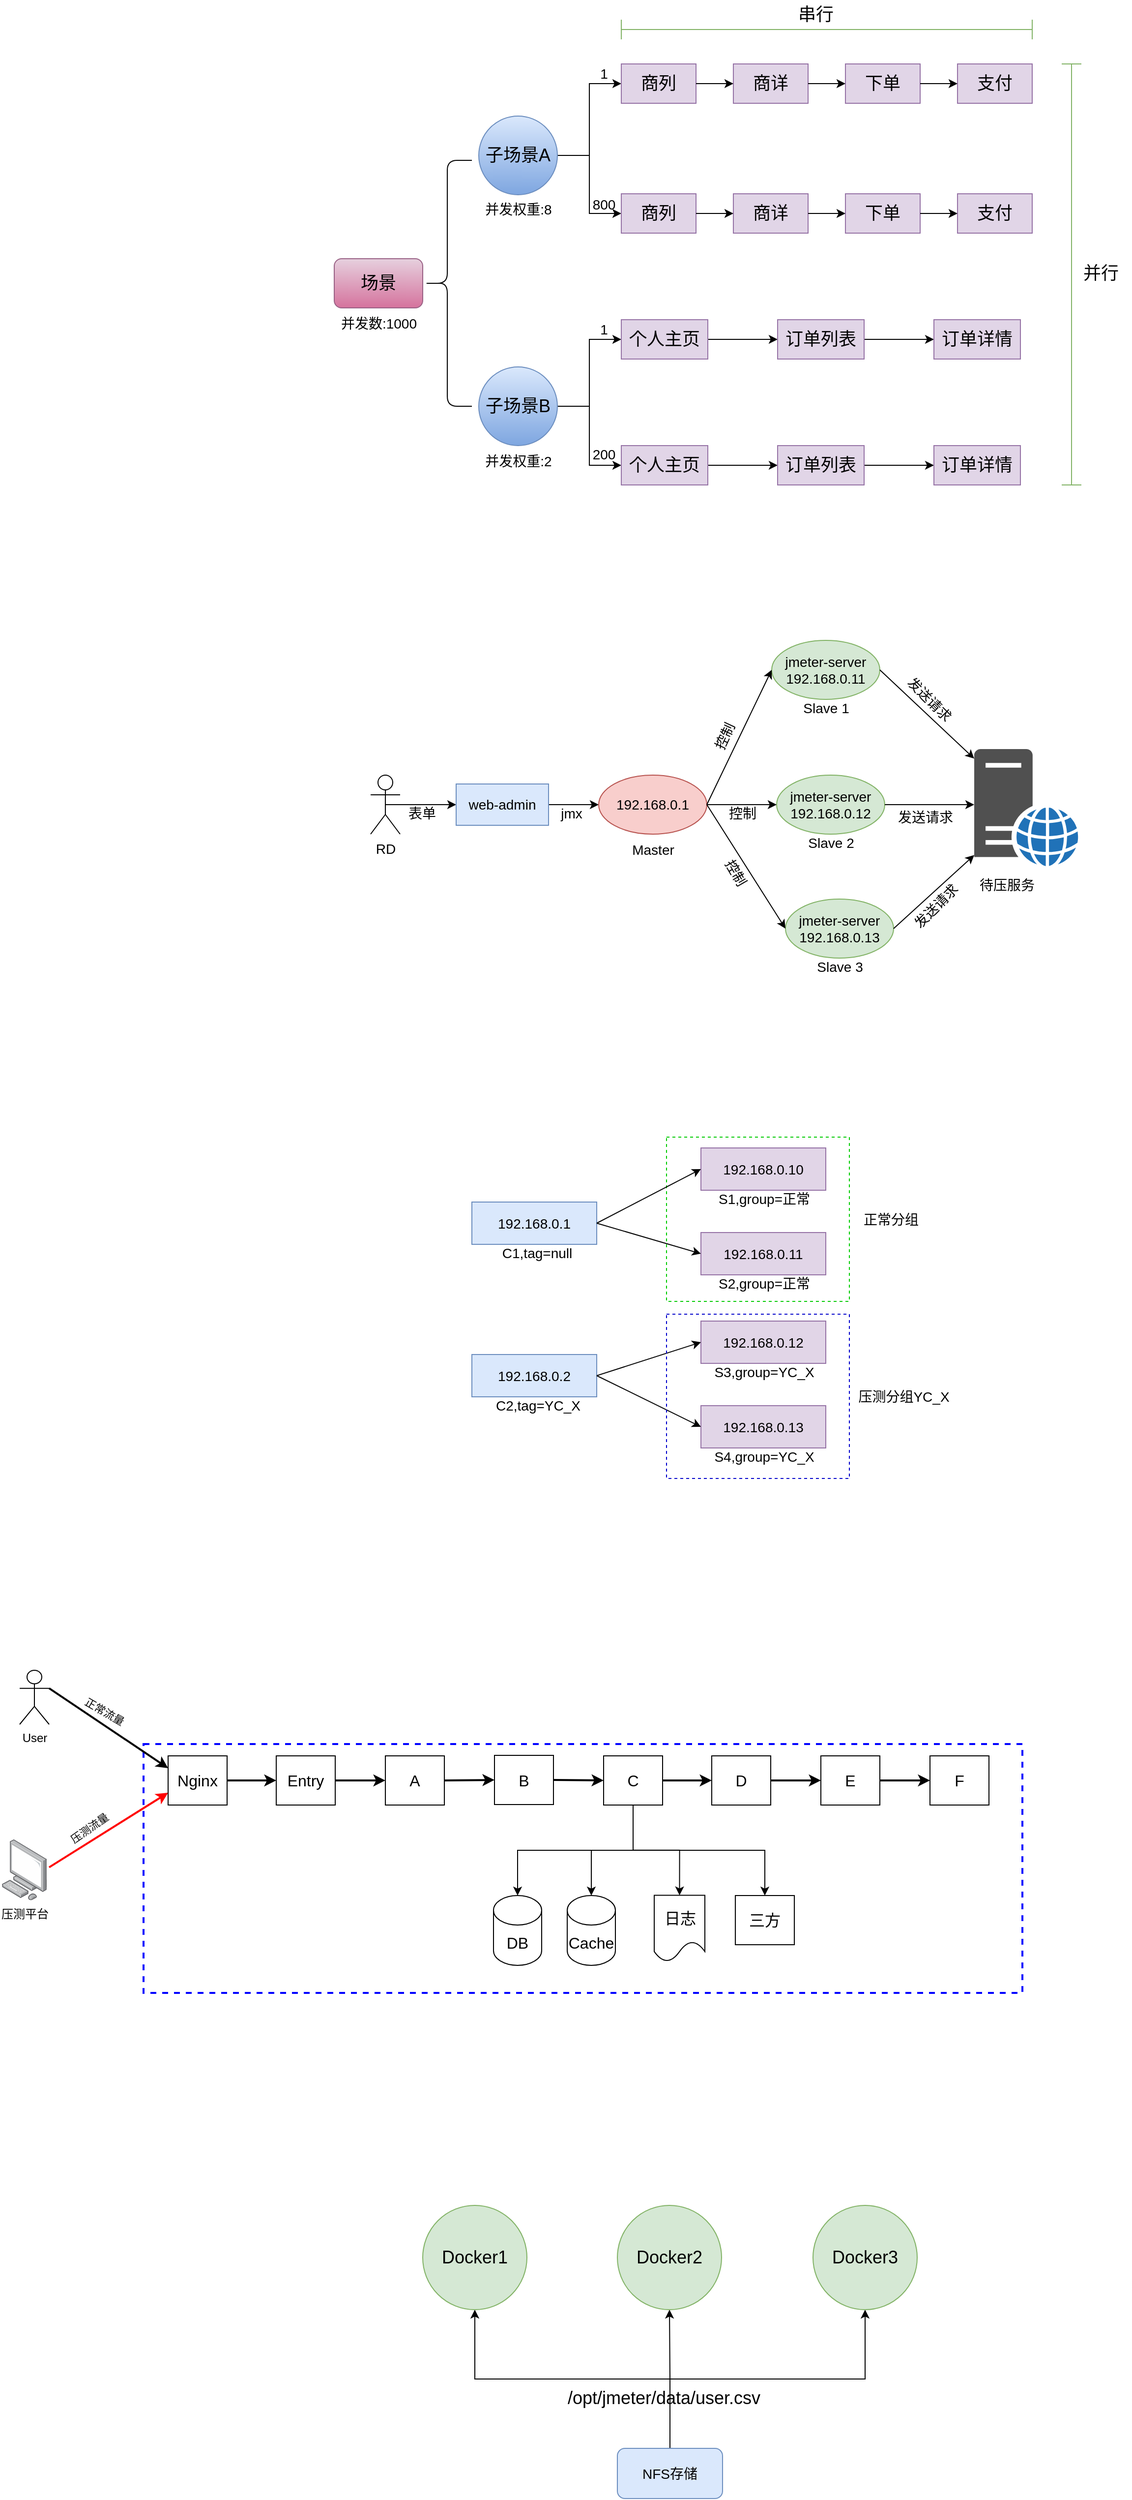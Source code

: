 <mxfile version="15.6.3" type="github">
  <diagram id="C7lXx-BFOw7J9pkB3zOm" name="Page-1">
    <mxGraphModel dx="1604" dy="812" grid="0" gridSize="10" guides="1" tooltips="1" connect="1" arrows="1" fold="1" page="0" pageScale="1" pageWidth="827" pageHeight="1169" math="0" shadow="0">
      <root>
        <mxCell id="0" />
        <mxCell id="1" parent="0" />
        <mxCell id="Lv3QSDaotAsP-GaVLnUd-182" value="" style="rounded=0;whiteSpace=wrap;html=1;fontSize=14;fillColor=none;dashed=1;strokeColor=#00CC00;" vertex="1" parent="1">
          <mxGeometry x="368" y="1263" width="186" height="167" as="geometry" />
        </mxCell>
        <mxCell id="Lv3QSDaotAsP-GaVLnUd-2" value="场景" style="rounded=1;whiteSpace=wrap;html=1;fontSize=18;fillColor=#e6d0de;gradientColor=#d5739d;strokeColor=#996185;" vertex="1" parent="1">
          <mxGeometry x="30" y="370" width="90" height="50" as="geometry" />
        </mxCell>
        <mxCell id="Lv3QSDaotAsP-GaVLnUd-58" style="edgeStyle=orthogonalEdgeStyle;rounded=0;orthogonalLoop=1;jettySize=auto;html=1;exitX=1;exitY=0.5;exitDx=0;exitDy=0;entryX=0;entryY=0.5;entryDx=0;entryDy=0;fontSize=18;" edge="1" parent="1" source="Lv3QSDaotAsP-GaVLnUd-3" target="Lv3QSDaotAsP-GaVLnUd-30">
          <mxGeometry relative="1" as="geometry" />
        </mxCell>
        <mxCell id="Lv3QSDaotAsP-GaVLnUd-59" style="edgeStyle=orthogonalEdgeStyle;rounded=0;orthogonalLoop=1;jettySize=auto;html=1;exitX=1;exitY=0.5;exitDx=0;exitDy=0;entryX=0;entryY=0.5;entryDx=0;entryDy=0;fontSize=18;" edge="1" parent="1" source="Lv3QSDaotAsP-GaVLnUd-3" target="Lv3QSDaotAsP-GaVLnUd-7">
          <mxGeometry relative="1" as="geometry" />
        </mxCell>
        <mxCell id="Lv3QSDaotAsP-GaVLnUd-3" value="子场景A" style="ellipse;whiteSpace=wrap;html=1;aspect=fixed;fontSize=18;fillColor=#dae8fc;gradientColor=#7ea6e0;strokeColor=#6c8ebf;" vertex="1" parent="1">
          <mxGeometry x="177" y="225" width="80" height="80" as="geometry" />
        </mxCell>
        <mxCell id="Lv3QSDaotAsP-GaVLnUd-76" style="edgeStyle=orthogonalEdgeStyle;rounded=0;orthogonalLoop=1;jettySize=auto;html=1;exitX=1;exitY=0.5;exitDx=0;exitDy=0;entryX=0;entryY=0.5;entryDx=0;entryDy=0;fontSize=18;" edge="1" parent="1" source="Lv3QSDaotAsP-GaVLnUd-5" target="Lv3QSDaotAsP-GaVLnUd-69">
          <mxGeometry relative="1" as="geometry" />
        </mxCell>
        <mxCell id="Lv3QSDaotAsP-GaVLnUd-92" style="edgeStyle=orthogonalEdgeStyle;rounded=0;orthogonalLoop=1;jettySize=auto;html=1;exitX=1;exitY=0.5;exitDx=0;exitDy=0;entryX=0;entryY=0.5;entryDx=0;entryDy=0;fontSize=18;" edge="1" parent="1" source="Lv3QSDaotAsP-GaVLnUd-5" target="Lv3QSDaotAsP-GaVLnUd-88">
          <mxGeometry relative="1" as="geometry" />
        </mxCell>
        <mxCell id="Lv3QSDaotAsP-GaVLnUd-5" value="子场景B" style="ellipse;whiteSpace=wrap;html=1;aspect=fixed;fontSize=18;fillColor=#dae8fc;gradientColor=#7ea6e0;strokeColor=#6c8ebf;" vertex="1" parent="1">
          <mxGeometry x="177" y="480" width="80" height="80" as="geometry" />
        </mxCell>
        <mxCell id="Lv3QSDaotAsP-GaVLnUd-28" value="" style="group" vertex="1" connectable="0" parent="1">
          <mxGeometry x="322" y="304" width="418" height="40" as="geometry" />
        </mxCell>
        <mxCell id="Lv3QSDaotAsP-GaVLnUd-7" value="商列" style="rounded=0;whiteSpace=wrap;html=1;fontSize=18;fillColor=#e1d5e7;strokeColor=#9673a6;" vertex="1" parent="Lv3QSDaotAsP-GaVLnUd-28">
          <mxGeometry width="76" height="40" as="geometry" />
        </mxCell>
        <mxCell id="Lv3QSDaotAsP-GaVLnUd-8" value="商详" style="rounded=0;whiteSpace=wrap;html=1;fontSize=18;fillColor=#e1d5e7;strokeColor=#9673a6;" vertex="1" parent="Lv3QSDaotAsP-GaVLnUd-28">
          <mxGeometry x="114" width="76" height="40" as="geometry" />
        </mxCell>
        <mxCell id="Lv3QSDaotAsP-GaVLnUd-25" style="edgeStyle=orthogonalEdgeStyle;rounded=0;orthogonalLoop=1;jettySize=auto;html=1;exitX=1;exitY=0.5;exitDx=0;exitDy=0;entryX=0;entryY=0.5;entryDx=0;entryDy=0;fontSize=18;" edge="1" parent="Lv3QSDaotAsP-GaVLnUd-28" source="Lv3QSDaotAsP-GaVLnUd-7" target="Lv3QSDaotAsP-GaVLnUd-8">
          <mxGeometry relative="1" as="geometry" />
        </mxCell>
        <mxCell id="Lv3QSDaotAsP-GaVLnUd-9" value="下单" style="rounded=0;whiteSpace=wrap;html=1;fontSize=18;fillColor=#e1d5e7;strokeColor=#9673a6;" vertex="1" parent="Lv3QSDaotAsP-GaVLnUd-28">
          <mxGeometry x="228" width="76" height="40" as="geometry" />
        </mxCell>
        <mxCell id="Lv3QSDaotAsP-GaVLnUd-26" style="edgeStyle=orthogonalEdgeStyle;rounded=0;orthogonalLoop=1;jettySize=auto;html=1;exitX=1;exitY=0.5;exitDx=0;exitDy=0;entryX=0;entryY=0.5;entryDx=0;entryDy=0;fontSize=18;" edge="1" parent="Lv3QSDaotAsP-GaVLnUd-28" source="Lv3QSDaotAsP-GaVLnUd-8" target="Lv3QSDaotAsP-GaVLnUd-9">
          <mxGeometry relative="1" as="geometry" />
        </mxCell>
        <mxCell id="Lv3QSDaotAsP-GaVLnUd-10" value="支付" style="rounded=0;whiteSpace=wrap;html=1;fontSize=18;fillColor=#e1d5e7;strokeColor=#9673a6;" vertex="1" parent="Lv3QSDaotAsP-GaVLnUd-28">
          <mxGeometry x="342" width="76" height="40" as="geometry" />
        </mxCell>
        <mxCell id="Lv3QSDaotAsP-GaVLnUd-27" style="edgeStyle=orthogonalEdgeStyle;rounded=0;orthogonalLoop=1;jettySize=auto;html=1;exitX=1;exitY=0.5;exitDx=0;exitDy=0;entryX=0;entryY=0.5;entryDx=0;entryDy=0;fontSize=18;" edge="1" parent="Lv3QSDaotAsP-GaVLnUd-28" source="Lv3QSDaotAsP-GaVLnUd-9" target="Lv3QSDaotAsP-GaVLnUd-10">
          <mxGeometry relative="1" as="geometry" />
        </mxCell>
        <mxCell id="Lv3QSDaotAsP-GaVLnUd-29" value="" style="group" vertex="1" connectable="0" parent="1">
          <mxGeometry x="322" y="172" width="418" height="40" as="geometry" />
        </mxCell>
        <mxCell id="Lv3QSDaotAsP-GaVLnUd-30" value="商列" style="rounded=0;whiteSpace=wrap;html=1;fontSize=18;fillColor=#e1d5e7;strokeColor=#9673a6;" vertex="1" parent="Lv3QSDaotAsP-GaVLnUd-29">
          <mxGeometry width="76" height="40" as="geometry" />
        </mxCell>
        <mxCell id="Lv3QSDaotAsP-GaVLnUd-31" value="商详" style="rounded=0;whiteSpace=wrap;html=1;fontSize=18;fillColor=#e1d5e7;strokeColor=#9673a6;" vertex="1" parent="Lv3QSDaotAsP-GaVLnUd-29">
          <mxGeometry x="114" width="76" height="40" as="geometry" />
        </mxCell>
        <mxCell id="Lv3QSDaotAsP-GaVLnUd-32" style="edgeStyle=orthogonalEdgeStyle;rounded=0;orthogonalLoop=1;jettySize=auto;html=1;exitX=1;exitY=0.5;exitDx=0;exitDy=0;entryX=0;entryY=0.5;entryDx=0;entryDy=0;fontSize=18;" edge="1" parent="Lv3QSDaotAsP-GaVLnUd-29" source="Lv3QSDaotAsP-GaVLnUd-30" target="Lv3QSDaotAsP-GaVLnUd-31">
          <mxGeometry relative="1" as="geometry" />
        </mxCell>
        <mxCell id="Lv3QSDaotAsP-GaVLnUd-33" value="下单" style="rounded=0;whiteSpace=wrap;html=1;fontSize=18;fillColor=#e1d5e7;strokeColor=#9673a6;" vertex="1" parent="Lv3QSDaotAsP-GaVLnUd-29">
          <mxGeometry x="228" width="76" height="40" as="geometry" />
        </mxCell>
        <mxCell id="Lv3QSDaotAsP-GaVLnUd-34" style="edgeStyle=orthogonalEdgeStyle;rounded=0;orthogonalLoop=1;jettySize=auto;html=1;exitX=1;exitY=0.5;exitDx=0;exitDy=0;entryX=0;entryY=0.5;entryDx=0;entryDy=0;fontSize=18;" edge="1" parent="Lv3QSDaotAsP-GaVLnUd-29" source="Lv3QSDaotAsP-GaVLnUd-31" target="Lv3QSDaotAsP-GaVLnUd-33">
          <mxGeometry relative="1" as="geometry" />
        </mxCell>
        <mxCell id="Lv3QSDaotAsP-GaVLnUd-35" value="支付" style="rounded=0;whiteSpace=wrap;html=1;fontSize=18;fillColor=#e1d5e7;strokeColor=#9673a6;" vertex="1" parent="Lv3QSDaotAsP-GaVLnUd-29">
          <mxGeometry x="342" width="76" height="40" as="geometry" />
        </mxCell>
        <mxCell id="Lv3QSDaotAsP-GaVLnUd-36" style="edgeStyle=orthogonalEdgeStyle;rounded=0;orthogonalLoop=1;jettySize=auto;html=1;exitX=1;exitY=0.5;exitDx=0;exitDy=0;entryX=0;entryY=0.5;entryDx=0;entryDy=0;fontSize=18;" edge="1" parent="Lv3QSDaotAsP-GaVLnUd-29" source="Lv3QSDaotAsP-GaVLnUd-33" target="Lv3QSDaotAsP-GaVLnUd-35">
          <mxGeometry relative="1" as="geometry" />
        </mxCell>
        <mxCell id="Lv3QSDaotAsP-GaVLnUd-39" value="" style="shape=curlyBracket;whiteSpace=wrap;html=1;rounded=1;fontSize=18;fillColor=none;" vertex="1" parent="1">
          <mxGeometry x="120" y="270" width="50" height="250" as="geometry" />
        </mxCell>
        <mxCell id="Lv3QSDaotAsP-GaVLnUd-78" value="" style="shape=crossbar;whiteSpace=wrap;html=1;rounded=1;fontSize=18;fillColor=#d5e8d4;strokeColor=#82b366;" vertex="1" parent="1">
          <mxGeometry x="322" y="127" width="418" height="20" as="geometry" />
        </mxCell>
        <mxCell id="Lv3QSDaotAsP-GaVLnUd-80" value="串行" style="text;html=1;strokeColor=none;fillColor=none;align=center;verticalAlign=middle;whiteSpace=wrap;rounded=0;fontSize=18;" vertex="1" parent="1">
          <mxGeometry x="490" y="107" width="60" height="30" as="geometry" />
        </mxCell>
        <mxCell id="Lv3QSDaotAsP-GaVLnUd-81" value="" style="shape=crossbar;whiteSpace=wrap;html=1;rounded=1;direction=south;fontSize=18;fillColor=#d5e8d4;strokeColor=#82b366;" vertex="1" parent="1">
          <mxGeometry x="770" y="172" width="20" height="428" as="geometry" />
        </mxCell>
        <mxCell id="Lv3QSDaotAsP-GaVLnUd-82" value="并行" style="text;html=1;strokeColor=none;fillColor=none;align=center;verticalAlign=middle;whiteSpace=wrap;rounded=0;fontSize=18;" vertex="1" parent="1">
          <mxGeometry x="780" y="370" width="60" height="30" as="geometry" />
        </mxCell>
        <mxCell id="Lv3QSDaotAsP-GaVLnUd-85" style="edgeStyle=orthogonalEdgeStyle;rounded=0;orthogonalLoop=1;jettySize=auto;html=1;exitX=1;exitY=0.5;exitDx=0;exitDy=0;entryX=0;entryY=0.5;entryDx=0;entryDy=0;fontSize=18;" edge="1" parent="1" source="Lv3QSDaotAsP-GaVLnUd-69" target="Lv3QSDaotAsP-GaVLnUd-83">
          <mxGeometry relative="1" as="geometry" />
        </mxCell>
        <mxCell id="Lv3QSDaotAsP-GaVLnUd-69" value="个人主页" style="rounded=0;whiteSpace=wrap;html=1;fontSize=18;fillColor=#e1d5e7;strokeColor=#9673a6;" vertex="1" parent="1">
          <mxGeometry x="322" y="432" width="88" height="40" as="geometry" />
        </mxCell>
        <mxCell id="Lv3QSDaotAsP-GaVLnUd-86" style="edgeStyle=orthogonalEdgeStyle;rounded=0;orthogonalLoop=1;jettySize=auto;html=1;exitX=1;exitY=0.5;exitDx=0;exitDy=0;entryX=0;entryY=0.5;entryDx=0;entryDy=0;fontSize=18;" edge="1" parent="1" source="Lv3QSDaotAsP-GaVLnUd-83" target="Lv3QSDaotAsP-GaVLnUd-84">
          <mxGeometry relative="1" as="geometry" />
        </mxCell>
        <mxCell id="Lv3QSDaotAsP-GaVLnUd-83" value="订单列表" style="rounded=0;whiteSpace=wrap;html=1;fontSize=18;fillColor=#e1d5e7;strokeColor=#9673a6;" vertex="1" parent="1">
          <mxGeometry x="481" y="432" width="88" height="40" as="geometry" />
        </mxCell>
        <mxCell id="Lv3QSDaotAsP-GaVLnUd-84" value="订单详情" style="rounded=0;whiteSpace=wrap;html=1;fontSize=18;fillColor=#e1d5e7;strokeColor=#9673a6;" vertex="1" parent="1">
          <mxGeometry x="640" y="432" width="88" height="40" as="geometry" />
        </mxCell>
        <mxCell id="Lv3QSDaotAsP-GaVLnUd-87" style="edgeStyle=orthogonalEdgeStyle;rounded=0;orthogonalLoop=1;jettySize=auto;html=1;exitX=1;exitY=0.5;exitDx=0;exitDy=0;entryX=0;entryY=0.5;entryDx=0;entryDy=0;fontSize=18;" edge="1" parent="1" source="Lv3QSDaotAsP-GaVLnUd-88" target="Lv3QSDaotAsP-GaVLnUd-90">
          <mxGeometry relative="1" as="geometry" />
        </mxCell>
        <mxCell id="Lv3QSDaotAsP-GaVLnUd-88" value="个人主页" style="rounded=0;whiteSpace=wrap;html=1;fontSize=18;fillColor=#e1d5e7;strokeColor=#9673a6;" vertex="1" parent="1">
          <mxGeometry x="322" y="560" width="88" height="40" as="geometry" />
        </mxCell>
        <mxCell id="Lv3QSDaotAsP-GaVLnUd-89" style="edgeStyle=orthogonalEdgeStyle;rounded=0;orthogonalLoop=1;jettySize=auto;html=1;exitX=1;exitY=0.5;exitDx=0;exitDy=0;entryX=0;entryY=0.5;entryDx=0;entryDy=0;fontSize=18;" edge="1" parent="1" source="Lv3QSDaotAsP-GaVLnUd-90" target="Lv3QSDaotAsP-GaVLnUd-91">
          <mxGeometry relative="1" as="geometry" />
        </mxCell>
        <mxCell id="Lv3QSDaotAsP-GaVLnUd-90" value="订单列表" style="rounded=0;whiteSpace=wrap;html=1;fontSize=18;fillColor=#e1d5e7;strokeColor=#9673a6;" vertex="1" parent="1">
          <mxGeometry x="481" y="560" width="88" height="40" as="geometry" />
        </mxCell>
        <mxCell id="Lv3QSDaotAsP-GaVLnUd-91" value="订单详情" style="rounded=0;whiteSpace=wrap;html=1;fontSize=18;fillColor=#e1d5e7;strokeColor=#9673a6;" vertex="1" parent="1">
          <mxGeometry x="640" y="560" width="88" height="40" as="geometry" />
        </mxCell>
        <mxCell id="Lv3QSDaotAsP-GaVLnUd-93" value="&lt;font style=&quot;font-size: 14px&quot;&gt;并发数:1000&lt;/font&gt;" style="text;html=1;strokeColor=none;fillColor=none;align=center;verticalAlign=middle;whiteSpace=wrap;rounded=0;fontSize=18;" vertex="1" parent="1">
          <mxGeometry x="32.5" y="420" width="85" height="30" as="geometry" />
        </mxCell>
        <mxCell id="Lv3QSDaotAsP-GaVLnUd-94" value="&lt;font style=&quot;font-size: 14px&quot;&gt;并发权重:8&lt;/font&gt;" style="text;html=1;strokeColor=none;fillColor=none;align=center;verticalAlign=middle;whiteSpace=wrap;rounded=0;fontSize=18;" vertex="1" parent="1">
          <mxGeometry x="174.5" y="304" width="85" height="30" as="geometry" />
        </mxCell>
        <mxCell id="Lv3QSDaotAsP-GaVLnUd-95" value="&lt;font style=&quot;font-size: 14px&quot;&gt;并发权重:2&lt;/font&gt;" style="text;html=1;strokeColor=none;fillColor=none;align=center;verticalAlign=middle;whiteSpace=wrap;rounded=0;fontSize=18;" vertex="1" parent="1">
          <mxGeometry x="174.5" y="560" width="85" height="30" as="geometry" />
        </mxCell>
        <mxCell id="Lv3QSDaotAsP-GaVLnUd-96" value="&lt;font style=&quot;font-size: 14px&quot;&gt;1&lt;/font&gt;" style="text;html=1;strokeColor=none;fillColor=none;align=center;verticalAlign=middle;whiteSpace=wrap;rounded=0;fontSize=18;" vertex="1" parent="1">
          <mxGeometry x="261.5" y="166" width="85" height="30" as="geometry" />
        </mxCell>
        <mxCell id="Lv3QSDaotAsP-GaVLnUd-97" value="&lt;font style=&quot;font-size: 14px&quot;&gt;800&lt;/font&gt;" style="text;html=1;strokeColor=none;fillColor=none;align=center;verticalAlign=middle;whiteSpace=wrap;rounded=0;fontSize=18;" vertex="1" parent="1">
          <mxGeometry x="261.5" y="299" width="85" height="30" as="geometry" />
        </mxCell>
        <mxCell id="Lv3QSDaotAsP-GaVLnUd-98" value="&lt;font style=&quot;font-size: 14px&quot;&gt;1&lt;/font&gt;" style="text;html=1;strokeColor=none;fillColor=none;align=center;verticalAlign=middle;whiteSpace=wrap;rounded=0;fontSize=18;" vertex="1" parent="1">
          <mxGeometry x="261.5" y="426" width="85" height="30" as="geometry" />
        </mxCell>
        <mxCell id="Lv3QSDaotAsP-GaVLnUd-101" value="&lt;font style=&quot;font-size: 14px&quot;&gt;200&lt;/font&gt;" style="text;html=1;strokeColor=none;fillColor=none;align=center;verticalAlign=middle;whiteSpace=wrap;rounded=0;fontSize=18;" vertex="1" parent="1">
          <mxGeometry x="261.5" y="553" width="85" height="30" as="geometry" />
        </mxCell>
        <mxCell id="Lv3QSDaotAsP-GaVLnUd-131" style="edgeStyle=orthogonalEdgeStyle;rounded=0;orthogonalLoop=1;jettySize=auto;html=1;exitX=0.5;exitY=0.5;exitDx=0;exitDy=0;exitPerimeter=0;entryX=0;entryY=0.5;entryDx=0;entryDy=0;fontSize=14;" edge="1" parent="1" source="Lv3QSDaotAsP-GaVLnUd-104" target="Lv3QSDaotAsP-GaVLnUd-109">
          <mxGeometry relative="1" as="geometry" />
        </mxCell>
        <mxCell id="Lv3QSDaotAsP-GaVLnUd-104" value="RD" style="shape=umlActor;verticalLabelPosition=bottom;verticalAlign=top;html=1;outlineConnect=0;fontSize=14;fillColor=none;" vertex="1" parent="1">
          <mxGeometry x="67" y="895" width="30" height="60" as="geometry" />
        </mxCell>
        <mxCell id="Lv3QSDaotAsP-GaVLnUd-132" style="edgeStyle=orthogonalEdgeStyle;rounded=0;orthogonalLoop=1;jettySize=auto;html=1;exitX=1;exitY=0.5;exitDx=0;exitDy=0;entryX=0;entryY=0.5;entryDx=0;entryDy=0;fontSize=14;" edge="1" parent="1" source="Lv3QSDaotAsP-GaVLnUd-109" target="Lv3QSDaotAsP-GaVLnUd-112">
          <mxGeometry relative="1" as="geometry" />
        </mxCell>
        <mxCell id="Lv3QSDaotAsP-GaVLnUd-109" value="web-admin" style="rounded=0;whiteSpace=wrap;html=1;fontSize=14;fillColor=#dae8fc;strokeColor=#6c8ebf;" vertex="1" parent="1">
          <mxGeometry x="154" y="904" width="94" height="42" as="geometry" />
        </mxCell>
        <mxCell id="Lv3QSDaotAsP-GaVLnUd-114" value="" style="group" vertex="1" connectable="0" parent="1">
          <mxGeometry x="299" y="895" width="110" height="86" as="geometry" />
        </mxCell>
        <mxCell id="Lv3QSDaotAsP-GaVLnUd-112" value="192.168.0.1" style="ellipse;whiteSpace=wrap;html=1;fontSize=14;fillColor=#f8cecc;strokeColor=#b85450;" vertex="1" parent="Lv3QSDaotAsP-GaVLnUd-114">
          <mxGeometry width="110" height="60" as="geometry" />
        </mxCell>
        <mxCell id="Lv3QSDaotAsP-GaVLnUd-113" value="Master" style="text;html=1;align=center;verticalAlign=middle;resizable=0;points=[];autosize=1;strokeColor=none;fillColor=none;fontSize=14;" vertex="1" parent="Lv3QSDaotAsP-GaVLnUd-114">
          <mxGeometry x="28.5" y="65" width="53" height="21" as="geometry" />
        </mxCell>
        <mxCell id="Lv3QSDaotAsP-GaVLnUd-116" value="" style="group" vertex="1" connectable="0" parent="1">
          <mxGeometry x="475" y="720" width="110" height="86" as="geometry" />
        </mxCell>
        <mxCell id="Lv3QSDaotAsP-GaVLnUd-117" value="jmeter-server&lt;br&gt;192.168.0.11" style="ellipse;whiteSpace=wrap;html=1;fontSize=14;fillColor=#d5e8d4;strokeColor=#82b366;" vertex="1" parent="Lv3QSDaotAsP-GaVLnUd-116">
          <mxGeometry y="38" width="110" height="60" as="geometry" />
        </mxCell>
        <mxCell id="Lv3QSDaotAsP-GaVLnUd-118" value="Slave 1" style="text;html=1;align=center;verticalAlign=middle;resizable=0;points=[];autosize=1;strokeColor=none;fillColor=none;fontSize=14;" vertex="1" parent="Lv3QSDaotAsP-GaVLnUd-116">
          <mxGeometry x="26.5" y="96" width="57" height="21" as="geometry" />
        </mxCell>
        <mxCell id="Lv3QSDaotAsP-GaVLnUd-122" value="" style="group" vertex="1" connectable="0" parent="1">
          <mxGeometry x="480" y="867" width="110" height="86" as="geometry" />
        </mxCell>
        <mxCell id="Lv3QSDaotAsP-GaVLnUd-123" value="jmeter-server&lt;br&gt;192.168.0.12" style="ellipse;whiteSpace=wrap;html=1;fontSize=14;fillColor=#d5e8d4;strokeColor=#82b366;" vertex="1" parent="Lv3QSDaotAsP-GaVLnUd-122">
          <mxGeometry y="28" width="110" height="60" as="geometry" />
        </mxCell>
        <mxCell id="Lv3QSDaotAsP-GaVLnUd-124" value="Slave 2" style="text;html=1;align=center;verticalAlign=middle;resizable=0;points=[];autosize=1;strokeColor=none;fillColor=none;fontSize=14;" vertex="1" parent="Lv3QSDaotAsP-GaVLnUd-122">
          <mxGeometry x="26.5" y="86" width="57" height="21" as="geometry" />
        </mxCell>
        <mxCell id="Lv3QSDaotAsP-GaVLnUd-125" value="" style="group" vertex="1" connectable="0" parent="1">
          <mxGeometry x="489" y="1014" width="110" height="86" as="geometry" />
        </mxCell>
        <mxCell id="Lv3QSDaotAsP-GaVLnUd-126" value="jmeter-server&lt;br&gt;192.168.0.13" style="ellipse;whiteSpace=wrap;html=1;fontSize=14;fillColor=#d5e8d4;strokeColor=#82b366;" vertex="1" parent="Lv3QSDaotAsP-GaVLnUd-125">
          <mxGeometry y="7" width="110" height="60" as="geometry" />
        </mxCell>
        <mxCell id="Lv3QSDaotAsP-GaVLnUd-127" value="Slave 3" style="text;html=1;align=center;verticalAlign=middle;resizable=0;points=[];autosize=1;strokeColor=none;fillColor=none;fontSize=14;" vertex="1" parent="Lv3QSDaotAsP-GaVLnUd-125">
          <mxGeometry x="26.5" y="65" width="57" height="21" as="geometry" />
        </mxCell>
        <mxCell id="Lv3QSDaotAsP-GaVLnUd-129" value="" style="sketch=0;pointerEvents=1;shadow=0;dashed=0;html=1;strokeColor=none;fillColor=#505050;labelPosition=center;verticalLabelPosition=bottom;verticalAlign=top;outlineConnect=0;align=center;shape=mxgraph.office.servers.web_server_blue;fontSize=14;" vertex="1" parent="1">
          <mxGeometry x="681" y="868.5" width="106" height="119" as="geometry" />
        </mxCell>
        <mxCell id="Lv3QSDaotAsP-GaVLnUd-133" style="edgeStyle=orthogonalEdgeStyle;rounded=0;orthogonalLoop=1;jettySize=auto;html=1;exitX=1;exitY=0.5;exitDx=0;exitDy=0;fontSize=14;" edge="1" parent="1" source="Lv3QSDaotAsP-GaVLnUd-112" target="Lv3QSDaotAsP-GaVLnUd-123">
          <mxGeometry relative="1" as="geometry" />
        </mxCell>
        <mxCell id="Lv3QSDaotAsP-GaVLnUd-146" value="控制" style="edgeLabel;html=1;align=center;verticalAlign=middle;resizable=0;points=[];fontSize=14;" vertex="1" connectable="0" parent="Lv3QSDaotAsP-GaVLnUd-133">
          <mxGeometry x="-0.07" relative="1" as="geometry">
            <mxPoint x="3" y="9" as="offset" />
          </mxGeometry>
        </mxCell>
        <mxCell id="Lv3QSDaotAsP-GaVLnUd-136" value="" style="endArrow=classic;html=1;rounded=0;fontSize=14;exitX=1;exitY=0.5;exitDx=0;exitDy=0;entryX=0;entryY=0.5;entryDx=0;entryDy=0;" edge="1" parent="1" source="Lv3QSDaotAsP-GaVLnUd-112" target="Lv3QSDaotAsP-GaVLnUd-117">
          <mxGeometry width="50" height="50" relative="1" as="geometry">
            <mxPoint x="289" y="822" as="sourcePoint" />
            <mxPoint x="339" y="772" as="targetPoint" />
          </mxGeometry>
        </mxCell>
        <mxCell id="Lv3QSDaotAsP-GaVLnUd-145" value="控制" style="edgeLabel;html=1;align=center;verticalAlign=middle;resizable=0;points=[];fontSize=14;rotation=-65;" vertex="1" connectable="0" parent="Lv3QSDaotAsP-GaVLnUd-136">
          <mxGeometry x="-0.165" relative="1" as="geometry">
            <mxPoint x="-10" y="-12" as="offset" />
          </mxGeometry>
        </mxCell>
        <mxCell id="Lv3QSDaotAsP-GaVLnUd-137" value="" style="endArrow=classic;html=1;rounded=0;fontSize=14;exitX=1;exitY=0.5;exitDx=0;exitDy=0;entryX=0;entryY=0.5;entryDx=0;entryDy=0;" edge="1" parent="1" source="Lv3QSDaotAsP-GaVLnUd-112" target="Lv3QSDaotAsP-GaVLnUd-126">
          <mxGeometry width="50" height="50" relative="1" as="geometry">
            <mxPoint x="419" y="935" as="sourcePoint" />
            <mxPoint x="485" y="798" as="targetPoint" />
          </mxGeometry>
        </mxCell>
        <mxCell id="Lv3QSDaotAsP-GaVLnUd-147" value="控制" style="edgeLabel;html=1;align=center;verticalAlign=middle;resizable=0;points=[];fontSize=14;rotation=60;" vertex="1" connectable="0" parent="Lv3QSDaotAsP-GaVLnUd-137">
          <mxGeometry x="-0.097" relative="1" as="geometry">
            <mxPoint x="-7" y="12" as="offset" />
          </mxGeometry>
        </mxCell>
        <mxCell id="Lv3QSDaotAsP-GaVLnUd-138" value="" style="endArrow=classic;html=1;rounded=0;fontSize=14;exitX=1;exitY=0.5;exitDx=0;exitDy=0;" edge="1" parent="1" source="Lv3QSDaotAsP-GaVLnUd-117" target="Lv3QSDaotAsP-GaVLnUd-129">
          <mxGeometry width="50" height="50" relative="1" as="geometry">
            <mxPoint x="419" y="935" as="sourcePoint" />
            <mxPoint x="485" y="798" as="targetPoint" />
          </mxGeometry>
        </mxCell>
        <mxCell id="Lv3QSDaotAsP-GaVLnUd-148" value="发送请求" style="edgeLabel;html=1;align=center;verticalAlign=middle;resizable=0;points=[];fontSize=14;rotation=45;" vertex="1" connectable="0" parent="Lv3QSDaotAsP-GaVLnUd-138">
          <mxGeometry x="-0.108" y="2" relative="1" as="geometry">
            <mxPoint x="6" y="-9" as="offset" />
          </mxGeometry>
        </mxCell>
        <mxCell id="Lv3QSDaotAsP-GaVLnUd-139" style="edgeStyle=orthogonalEdgeStyle;rounded=0;orthogonalLoop=1;jettySize=auto;html=1;exitX=1;exitY=0.5;exitDx=0;exitDy=0;fontSize=14;" edge="1" parent="1" source="Lv3QSDaotAsP-GaVLnUd-123">
          <mxGeometry relative="1" as="geometry">
            <mxPoint x="681" y="925" as="targetPoint" />
          </mxGeometry>
        </mxCell>
        <mxCell id="Lv3QSDaotAsP-GaVLnUd-149" value="发送请求" style="edgeLabel;html=1;align=center;verticalAlign=middle;resizable=0;points=[];fontSize=14;" vertex="1" connectable="0" parent="Lv3QSDaotAsP-GaVLnUd-139">
          <mxGeometry x="-0.055" y="-2" relative="1" as="geometry">
            <mxPoint x="-2" y="11" as="offset" />
          </mxGeometry>
        </mxCell>
        <mxCell id="Lv3QSDaotAsP-GaVLnUd-141" value="" style="endArrow=classic;html=1;rounded=0;fontSize=14;exitX=1;exitY=0.5;exitDx=0;exitDy=0;" edge="1" parent="1" source="Lv3QSDaotAsP-GaVLnUd-126" target="Lv3QSDaotAsP-GaVLnUd-129">
          <mxGeometry width="50" height="50" relative="1" as="geometry">
            <mxPoint x="595" y="798" as="sourcePoint" />
            <mxPoint x="691" y="888.201" as="targetPoint" />
          </mxGeometry>
        </mxCell>
        <mxCell id="Lv3QSDaotAsP-GaVLnUd-150" value="发送请求" style="edgeLabel;html=1;align=center;verticalAlign=middle;resizable=0;points=[];fontSize=14;rotation=-45;" vertex="1" connectable="0" parent="Lv3QSDaotAsP-GaVLnUd-141">
          <mxGeometry x="-0.134" y="2" relative="1" as="geometry">
            <mxPoint x="9" y="11" as="offset" />
          </mxGeometry>
        </mxCell>
        <mxCell id="Lv3QSDaotAsP-GaVLnUd-142" value="表单" style="text;html=1;align=center;verticalAlign=middle;resizable=0;points=[];autosize=1;strokeColor=none;fillColor=none;fontSize=14;" vertex="1" parent="1">
          <mxGeometry x="100" y="923" width="38" height="21" as="geometry" />
        </mxCell>
        <mxCell id="Lv3QSDaotAsP-GaVLnUd-143" value="jmx" style="text;html=1;align=center;verticalAlign=middle;resizable=0;points=[];autosize=1;strokeColor=none;fillColor=none;fontSize=14;" vertex="1" parent="1">
          <mxGeometry x="255" y="923" width="32" height="21" as="geometry" />
        </mxCell>
        <mxCell id="Lv3QSDaotAsP-GaVLnUd-151" value="待压服务" style="text;html=1;align=center;verticalAlign=middle;resizable=0;points=[];autosize=1;strokeColor=none;fillColor=none;fontSize=14;" vertex="1" parent="1">
          <mxGeometry x="681" y="996" width="66" height="21" as="geometry" />
        </mxCell>
        <mxCell id="Lv3QSDaotAsP-GaVLnUd-158" value="" style="group" vertex="1" connectable="0" parent="1">
          <mxGeometry x="170" y="1329" width="127" height="62" as="geometry" />
        </mxCell>
        <mxCell id="Lv3QSDaotAsP-GaVLnUd-155" value="192.168.0.1" style="rounded=0;whiteSpace=wrap;html=1;fontSize=14;fillColor=#dae8fc;strokeColor=#6c8ebf;" vertex="1" parent="Lv3QSDaotAsP-GaVLnUd-158">
          <mxGeometry width="127" height="43" as="geometry" />
        </mxCell>
        <mxCell id="Lv3QSDaotAsP-GaVLnUd-156" value="C1,tag=null" style="text;html=1;align=center;verticalAlign=middle;resizable=0;points=[];autosize=1;strokeColor=none;fillColor=none;fontSize=14;" vertex="1" parent="Lv3QSDaotAsP-GaVLnUd-158">
          <mxGeometry x="25.5" y="41" width="81" height="21" as="geometry" />
        </mxCell>
        <mxCell id="Lv3QSDaotAsP-GaVLnUd-159" value="" style="group" vertex="1" connectable="0" parent="1">
          <mxGeometry x="170" y="1484" width="127" height="62" as="geometry" />
        </mxCell>
        <mxCell id="Lv3QSDaotAsP-GaVLnUd-160" value="192.168.0.2" style="rounded=0;whiteSpace=wrap;html=1;fontSize=14;fillColor=#dae8fc;strokeColor=#6c8ebf;" vertex="1" parent="Lv3QSDaotAsP-GaVLnUd-159">
          <mxGeometry width="127" height="43" as="geometry" />
        </mxCell>
        <mxCell id="Lv3QSDaotAsP-GaVLnUd-161" value="C2,tag=YC_X" style="text;html=1;align=center;verticalAlign=middle;resizable=0;points=[];autosize=1;strokeColor=none;fillColor=none;fontSize=14;" vertex="1" parent="Lv3QSDaotAsP-GaVLnUd-159">
          <mxGeometry x="18.5" y="41" width="96" height="21" as="geometry" />
        </mxCell>
        <mxCell id="Lv3QSDaotAsP-GaVLnUd-162" value="" style="group" vertex="1" connectable="0" parent="1">
          <mxGeometry x="403" y="1274" width="127" height="62" as="geometry" />
        </mxCell>
        <mxCell id="Lv3QSDaotAsP-GaVLnUd-163" value="192.168.0.10" style="rounded=0;whiteSpace=wrap;html=1;fontSize=14;fillColor=#e1d5e7;strokeColor=#9673a6;" vertex="1" parent="Lv3QSDaotAsP-GaVLnUd-162">
          <mxGeometry width="127" height="43" as="geometry" />
        </mxCell>
        <mxCell id="Lv3QSDaotAsP-GaVLnUd-164" value="S1,group=正常" style="text;html=1;align=center;verticalAlign=middle;resizable=0;points=[];autosize=1;strokeColor=none;fillColor=none;fontSize=14;" vertex="1" parent="Lv3QSDaotAsP-GaVLnUd-162">
          <mxGeometry x="12" y="41" width="103" height="21" as="geometry" />
        </mxCell>
        <mxCell id="Lv3QSDaotAsP-GaVLnUd-168" value="" style="group" vertex="1" connectable="0" parent="1">
          <mxGeometry x="403" y="1360" width="127" height="62" as="geometry" />
        </mxCell>
        <mxCell id="Lv3QSDaotAsP-GaVLnUd-169" value="192.168.0.11" style="rounded=0;whiteSpace=wrap;html=1;fontSize=14;fillColor=#e1d5e7;strokeColor=#9673a6;" vertex="1" parent="Lv3QSDaotAsP-GaVLnUd-168">
          <mxGeometry width="127" height="43" as="geometry" />
        </mxCell>
        <mxCell id="Lv3QSDaotAsP-GaVLnUd-170" value="S2,group=正常" style="text;html=1;align=center;verticalAlign=middle;resizable=0;points=[];autosize=1;strokeColor=none;fillColor=none;fontSize=14;" vertex="1" parent="Lv3QSDaotAsP-GaVLnUd-168">
          <mxGeometry x="12" y="41" width="103" height="21" as="geometry" />
        </mxCell>
        <mxCell id="Lv3QSDaotAsP-GaVLnUd-171" value="" style="group" vertex="1" connectable="0" parent="1">
          <mxGeometry x="403" y="1450" width="127" height="62" as="geometry" />
        </mxCell>
        <mxCell id="Lv3QSDaotAsP-GaVLnUd-172" value="192.168.0.12" style="rounded=0;whiteSpace=wrap;html=1;fontSize=14;fillColor=#e1d5e7;strokeColor=#9673a6;" vertex="1" parent="Lv3QSDaotAsP-GaVLnUd-171">
          <mxGeometry width="127" height="43" as="geometry" />
        </mxCell>
        <mxCell id="Lv3QSDaotAsP-GaVLnUd-173" value="S3,group=YC_X" style="text;html=1;align=center;verticalAlign=middle;resizable=0;points=[];autosize=1;strokeColor=none;fillColor=none;fontSize=14;" vertex="1" parent="Lv3QSDaotAsP-GaVLnUd-171">
          <mxGeometry x="7.5" y="41" width="112" height="21" as="geometry" />
        </mxCell>
        <mxCell id="Lv3QSDaotAsP-GaVLnUd-174" value="" style="group" vertex="1" connectable="0" parent="1">
          <mxGeometry x="403" y="1536" width="127" height="62" as="geometry" />
        </mxCell>
        <mxCell id="Lv3QSDaotAsP-GaVLnUd-175" value="192.168.0.13" style="rounded=0;whiteSpace=wrap;html=1;fontSize=14;fillColor=#e1d5e7;strokeColor=#9673a6;" vertex="1" parent="Lv3QSDaotAsP-GaVLnUd-174">
          <mxGeometry width="127" height="43" as="geometry" />
        </mxCell>
        <mxCell id="Lv3QSDaotAsP-GaVLnUd-176" value="S4,group=YC_X" style="text;html=1;align=center;verticalAlign=middle;resizable=0;points=[];autosize=1;strokeColor=none;fillColor=none;fontSize=14;" vertex="1" parent="Lv3QSDaotAsP-GaVLnUd-174">
          <mxGeometry x="7.5" y="41" width="112" height="21" as="geometry" />
        </mxCell>
        <mxCell id="Lv3QSDaotAsP-GaVLnUd-178" value="" style="endArrow=classic;html=1;rounded=0;fontSize=14;exitX=1;exitY=0.5;exitDx=0;exitDy=0;entryX=0;entryY=0.5;entryDx=0;entryDy=0;" edge="1" parent="1" source="Lv3QSDaotAsP-GaVLnUd-155" target="Lv3QSDaotAsP-GaVLnUd-163">
          <mxGeometry width="50" height="50" relative="1" as="geometry">
            <mxPoint x="348" y="1240" as="sourcePoint" />
            <mxPoint x="398" y="1190" as="targetPoint" />
          </mxGeometry>
        </mxCell>
        <mxCell id="Lv3QSDaotAsP-GaVLnUd-179" value="" style="endArrow=classic;html=1;rounded=0;fontSize=14;exitX=1;exitY=0.5;exitDx=0;exitDy=0;entryX=0;entryY=0.5;entryDx=0;entryDy=0;" edge="1" parent="1" source="Lv3QSDaotAsP-GaVLnUd-155" target="Lv3QSDaotAsP-GaVLnUd-169">
          <mxGeometry width="50" height="50" relative="1" as="geometry">
            <mxPoint x="307" y="1360.5" as="sourcePoint" />
            <mxPoint x="413" y="1305.5" as="targetPoint" />
          </mxGeometry>
        </mxCell>
        <mxCell id="Lv3QSDaotAsP-GaVLnUd-180" value="" style="endArrow=classic;html=1;rounded=0;fontSize=14;exitX=1;exitY=0.5;exitDx=0;exitDy=0;entryX=0;entryY=0.5;entryDx=0;entryDy=0;" edge="1" parent="1" source="Lv3QSDaotAsP-GaVLnUd-160" target="Lv3QSDaotAsP-GaVLnUd-172">
          <mxGeometry width="50" height="50" relative="1" as="geometry">
            <mxPoint x="307" y="1360.5" as="sourcePoint" />
            <mxPoint x="413" y="1391.5" as="targetPoint" />
          </mxGeometry>
        </mxCell>
        <mxCell id="Lv3QSDaotAsP-GaVLnUd-181" value="" style="endArrow=classic;html=1;rounded=0;fontSize=14;exitX=1;exitY=0.5;exitDx=0;exitDy=0;entryX=0;entryY=0.5;entryDx=0;entryDy=0;" edge="1" parent="1" source="Lv3QSDaotAsP-GaVLnUd-160" target="Lv3QSDaotAsP-GaVLnUd-175">
          <mxGeometry width="50" height="50" relative="1" as="geometry">
            <mxPoint x="307" y="1515.5" as="sourcePoint" />
            <mxPoint x="413" y="1481.5" as="targetPoint" />
          </mxGeometry>
        </mxCell>
        <mxCell id="Lv3QSDaotAsP-GaVLnUd-183" value="正常分组" style="text;html=1;align=center;verticalAlign=middle;resizable=0;points=[];autosize=1;strokeColor=none;fillColor=none;fontSize=14;" vertex="1" parent="1">
          <mxGeometry x="563" y="1336" width="66" height="21" as="geometry" />
        </mxCell>
        <mxCell id="Lv3QSDaotAsP-GaVLnUd-184" value="" style="rounded=0;whiteSpace=wrap;html=1;fontSize=14;fillColor=none;dashed=1;strokeColor=#0000CC;" vertex="1" parent="1">
          <mxGeometry x="368" y="1443" width="186" height="167" as="geometry" />
        </mxCell>
        <mxCell id="Lv3QSDaotAsP-GaVLnUd-185" value="压测分组YC_X" style="text;html=1;align=center;verticalAlign=middle;resizable=0;points=[];autosize=1;strokeColor=none;fillColor=none;fontSize=14;" vertex="1" parent="1">
          <mxGeometry x="557" y="1516" width="103" height="21" as="geometry" />
        </mxCell>
        <mxCell id="Lv3QSDaotAsP-GaVLnUd-216" value="" style="rounded=0;whiteSpace=wrap;html=1;dashed=1;fillColor=none;strokeColor=#0000FF;strokeWidth=2;" vertex="1" parent="1">
          <mxGeometry x="-164" y="1880" width="894" height="253" as="geometry" />
        </mxCell>
        <mxCell id="Lv3QSDaotAsP-GaVLnUd-217" value="" style="endArrow=classic;html=1;strokeColor=#FF0000;strokeWidth=2;exitX=1;exitY=0.333;exitDx=0;exitDy=0;exitPerimeter=0;entryX=0;entryY=0.75;entryDx=0;entryDy=0;" edge="1" parent="1" target="Lv3QSDaotAsP-GaVLnUd-227">
          <mxGeometry width="50" height="50" relative="1" as="geometry">
            <mxPoint x="-260" y="2005.333" as="sourcePoint" />
            <mxPoint x="-139" y="1913" as="targetPoint" />
          </mxGeometry>
        </mxCell>
        <mxCell id="Lv3QSDaotAsP-GaVLnUd-218" value="压测流量" style="edgeLabel;html=1;align=center;verticalAlign=middle;resizable=0;points=[];rotation=-35;" vertex="1" connectable="0" parent="Lv3QSDaotAsP-GaVLnUd-217">
          <mxGeometry x="-0.241" y="3" relative="1" as="geometry">
            <mxPoint x="-4" y="-8" as="offset" />
          </mxGeometry>
        </mxCell>
        <mxCell id="Lv3QSDaotAsP-GaVLnUd-219" style="edgeStyle=orthogonalEdgeStyle;rounded=0;orthogonalLoop=1;jettySize=auto;html=1;exitX=0.5;exitY=1;exitDx=0;exitDy=0;fontSize=16;" edge="1" parent="1" source="Lv3QSDaotAsP-GaVLnUd-223" target="Lv3QSDaotAsP-GaVLnUd-242">
          <mxGeometry relative="1" as="geometry" />
        </mxCell>
        <mxCell id="Lv3QSDaotAsP-GaVLnUd-220" style="edgeStyle=orthogonalEdgeStyle;rounded=0;orthogonalLoop=1;jettySize=auto;html=1;exitX=0.5;exitY=1;exitDx=0;exitDy=0;entryX=0.5;entryY=0;entryDx=0;entryDy=0;entryPerimeter=0;fontSize=16;" edge="1" parent="1" source="Lv3QSDaotAsP-GaVLnUd-223" target="Lv3QSDaotAsP-GaVLnUd-243">
          <mxGeometry relative="1" as="geometry" />
        </mxCell>
        <mxCell id="Lv3QSDaotAsP-GaVLnUd-221" style="edgeStyle=orthogonalEdgeStyle;rounded=0;orthogonalLoop=1;jettySize=auto;html=1;exitX=0.5;exitY=1;exitDx=0;exitDy=0;entryX=0.5;entryY=0;entryDx=0;entryDy=0;fontSize=16;" edge="1" parent="1" source="Lv3QSDaotAsP-GaVLnUd-223" target="Lv3QSDaotAsP-GaVLnUd-245">
          <mxGeometry relative="1" as="geometry" />
        </mxCell>
        <mxCell id="Lv3QSDaotAsP-GaVLnUd-222" style="edgeStyle=orthogonalEdgeStyle;rounded=0;orthogonalLoop=1;jettySize=auto;html=1;exitX=0.5;exitY=1;exitDx=0;exitDy=0;entryX=0.5;entryY=0;entryDx=0;entryDy=0;fontSize=16;" edge="1" parent="1" source="Lv3QSDaotAsP-GaVLnUd-223" target="Lv3QSDaotAsP-GaVLnUd-244">
          <mxGeometry relative="1" as="geometry" />
        </mxCell>
        <mxCell id="Lv3QSDaotAsP-GaVLnUd-223" value="&lt;span style=&quot;font-size: 16px&quot;&gt;C&lt;/span&gt;" style="rounded=0;whiteSpace=wrap;html=1;" vertex="1" parent="1">
          <mxGeometry x="304" y="1892" width="60" height="50" as="geometry" />
        </mxCell>
        <mxCell id="Lv3QSDaotAsP-GaVLnUd-224" value="&lt;font style=&quot;font-size: 16px&quot;&gt;A&lt;/font&gt;" style="rounded=0;whiteSpace=wrap;html=1;fillColor=#FFFFFF;" vertex="1" parent="1">
          <mxGeometry x="82" y="1892" width="60" height="50" as="geometry" />
        </mxCell>
        <mxCell id="Lv3QSDaotAsP-GaVLnUd-225" value="&lt;font style=&quot;font-size: 16px&quot;&gt;Entry&lt;/font&gt;" style="rounded=0;whiteSpace=wrap;html=1;" vertex="1" parent="1">
          <mxGeometry x="-29" y="1892" width="60" height="50" as="geometry" />
        </mxCell>
        <mxCell id="Lv3QSDaotAsP-GaVLnUd-226" value="&lt;span style=&quot;font-size: 16px&quot;&gt;E&lt;/span&gt;" style="rounded=0;whiteSpace=wrap;html=1;" vertex="1" parent="1">
          <mxGeometry x="525" y="1892" width="60" height="50" as="geometry" />
        </mxCell>
        <mxCell id="Lv3QSDaotAsP-GaVLnUd-227" value="&lt;font style=&quot;font-size: 16px&quot;&gt;Nginx&lt;/font&gt;" style="rounded=0;whiteSpace=wrap;html=1;" vertex="1" parent="1">
          <mxGeometry x="-139" y="1892" width="60" height="50" as="geometry" />
        </mxCell>
        <mxCell id="Lv3QSDaotAsP-GaVLnUd-228" value="&lt;span style=&quot;font-size: 16px&quot;&gt;D&lt;/span&gt;" style="rounded=0;whiteSpace=wrap;html=1;" vertex="1" parent="1">
          <mxGeometry x="414" y="1892" width="60" height="50" as="geometry" />
        </mxCell>
        <mxCell id="Lv3QSDaotAsP-GaVLnUd-229" value="User" style="shape=umlActor;verticalLabelPosition=bottom;labelBackgroundColor=#ffffff;verticalAlign=top;html=1;outlineConnect=0;fillColor=none;" vertex="1" parent="1">
          <mxGeometry x="-290" y="1805" width="30" height="55" as="geometry" />
        </mxCell>
        <mxCell id="Lv3QSDaotAsP-GaVLnUd-230" value="" style="endArrow=classic;html=1;strokeWidth=2;exitX=1;exitY=0.333;exitDx=0;exitDy=0;exitPerimeter=0;entryX=0;entryY=0.25;entryDx=0;entryDy=0;" edge="1" parent="1" source="Lv3QSDaotAsP-GaVLnUd-229" target="Lv3QSDaotAsP-GaVLnUd-227">
          <mxGeometry width="50" height="50" relative="1" as="geometry">
            <mxPoint x="-199" y="2076.333" as="sourcePoint" />
            <mxPoint x="-134" y="1917" as="targetPoint" />
          </mxGeometry>
        </mxCell>
        <mxCell id="Lv3QSDaotAsP-GaVLnUd-231" value="正常流量" style="edgeLabel;html=1;align=center;verticalAlign=middle;resizable=0;points=[];rotation=30;" vertex="1" connectable="0" parent="Lv3QSDaotAsP-GaVLnUd-230">
          <mxGeometry x="-0.242" y="-1" relative="1" as="geometry">
            <mxPoint x="11" y="-8" as="offset" />
          </mxGeometry>
        </mxCell>
        <mxCell id="Lv3QSDaotAsP-GaVLnUd-232" value="" style="endArrow=classic;html=1;strokeWidth=2;exitX=1;exitY=0.5;exitDx=0;exitDy=0;entryX=0;entryY=0.5;entryDx=0;entryDy=0;" edge="1" parent="1" source="Lv3QSDaotAsP-GaVLnUd-228" target="Lv3QSDaotAsP-GaVLnUd-226">
          <mxGeometry width="50" height="50" relative="1" as="geometry">
            <mxPoint x="-199" y="1926.333" as="sourcePoint" />
            <mxPoint x="-124" y="1927" as="targetPoint" />
          </mxGeometry>
        </mxCell>
        <mxCell id="Lv3QSDaotAsP-GaVLnUd-233" value="" style="endArrow=classic;html=1;strokeWidth=2;exitX=1;exitY=0.5;exitDx=0;exitDy=0;entryX=0;entryY=0.5;entryDx=0;entryDy=0;" edge="1" parent="1" source="Lv3QSDaotAsP-GaVLnUd-223" target="Lv3QSDaotAsP-GaVLnUd-228">
          <mxGeometry width="50" height="50" relative="1" as="geometry">
            <mxPoint x="-189" y="1936.333" as="sourcePoint" />
            <mxPoint x="-114" y="1937" as="targetPoint" />
          </mxGeometry>
        </mxCell>
        <mxCell id="Lv3QSDaotAsP-GaVLnUd-234" value="" style="endArrow=classic;html=1;strokeWidth=2;exitX=1;exitY=0.5;exitDx=0;exitDy=0;entryX=0;entryY=0.5;entryDx=0;entryDy=0;" edge="1" parent="1" source="Lv3QSDaotAsP-GaVLnUd-224" target="Lv3QSDaotAsP-GaVLnUd-237">
          <mxGeometry width="50" height="50" relative="1" as="geometry">
            <mxPoint x="-179" y="1946.333" as="sourcePoint" />
            <mxPoint x="-104" y="1947" as="targetPoint" />
          </mxGeometry>
        </mxCell>
        <mxCell id="Lv3QSDaotAsP-GaVLnUd-235" value="" style="endArrow=classic;html=1;strokeWidth=2;exitX=1;exitY=0.5;exitDx=0;exitDy=0;entryX=0;entryY=0.5;entryDx=0;entryDy=0;" edge="1" parent="1" source="Lv3QSDaotAsP-GaVLnUd-225" target="Lv3QSDaotAsP-GaVLnUd-224">
          <mxGeometry width="50" height="50" relative="1" as="geometry">
            <mxPoint x="-169" y="1956.333" as="sourcePoint" />
            <mxPoint x="-94" y="1957" as="targetPoint" />
          </mxGeometry>
        </mxCell>
        <mxCell id="Lv3QSDaotAsP-GaVLnUd-236" value="" style="endArrow=classic;html=1;strokeWidth=2;exitX=1;exitY=0.5;exitDx=0;exitDy=0;entryX=0;entryY=0.5;entryDx=0;entryDy=0;" edge="1" parent="1" source="Lv3QSDaotAsP-GaVLnUd-227" target="Lv3QSDaotAsP-GaVLnUd-225">
          <mxGeometry width="50" height="50" relative="1" as="geometry">
            <mxPoint x="-159" y="1966.333" as="sourcePoint" />
            <mxPoint x="-84" y="1967" as="targetPoint" />
          </mxGeometry>
        </mxCell>
        <mxCell id="Lv3QSDaotAsP-GaVLnUd-237" value="&lt;font style=&quot;font-size: 16px&quot;&gt;B&lt;/font&gt;" style="rounded=0;whiteSpace=wrap;html=1;" vertex="1" parent="1">
          <mxGeometry x="193" y="1891.5" width="60" height="50" as="geometry" />
        </mxCell>
        <mxCell id="Lv3QSDaotAsP-GaVLnUd-238" value="" style="endArrow=classic;html=1;strokeWidth=2;exitX=1;exitY=0.5;exitDx=0;exitDy=0;entryX=0;entryY=0.5;entryDx=0;entryDy=0;" edge="1" parent="1" source="Lv3QSDaotAsP-GaVLnUd-237" target="Lv3QSDaotAsP-GaVLnUd-223">
          <mxGeometry width="50" height="50" relative="1" as="geometry">
            <mxPoint x="152" y="1914.5" as="sourcePoint" />
            <mxPoint x="203" y="1914" as="targetPoint" />
          </mxGeometry>
        </mxCell>
        <mxCell id="Lv3QSDaotAsP-GaVLnUd-239" value="&lt;span style=&quot;font-size: 16px&quot;&gt;F&lt;/span&gt;" style="rounded=0;whiteSpace=wrap;html=1;" vertex="1" parent="1">
          <mxGeometry x="636" y="1892" width="60" height="50" as="geometry" />
        </mxCell>
        <mxCell id="Lv3QSDaotAsP-GaVLnUd-240" value="" style="endArrow=classic;html=1;strokeWidth=2;exitX=1;exitY=0.5;exitDx=0;exitDy=0;entryX=0;entryY=0.5;entryDx=0;entryDy=0;" edge="1" parent="1" source="Lv3QSDaotAsP-GaVLnUd-226" target="Lv3QSDaotAsP-GaVLnUd-239">
          <mxGeometry width="50" height="50" relative="1" as="geometry">
            <mxPoint x="484" y="1914.5" as="sourcePoint" />
            <mxPoint x="535" y="1914.5" as="targetPoint" />
          </mxGeometry>
        </mxCell>
        <mxCell id="Lv3QSDaotAsP-GaVLnUd-241" value="压测平台" style="points=[];aspect=fixed;html=1;align=center;shadow=0;dashed=0;image;image=img/lib/allied_telesis/computer_and_terminals/Personal_Computer.svg;" vertex="1" parent="1">
          <mxGeometry x="-308" y="1977" width="45.6" height="61.8" as="geometry" />
        </mxCell>
        <mxCell id="Lv3QSDaotAsP-GaVLnUd-242" value="&lt;font style=&quot;font-size: 16px&quot;&gt;DB&lt;/font&gt;" style="shape=cylinder3;whiteSpace=wrap;html=1;boundedLbl=1;backgroundOutline=1;size=15;" vertex="1" parent="1">
          <mxGeometry x="192" y="2034" width="49" height="71" as="geometry" />
        </mxCell>
        <mxCell id="Lv3QSDaotAsP-GaVLnUd-243" value="&lt;font style=&quot;font-size: 16px&quot;&gt;Cache&lt;/font&gt;" style="shape=cylinder3;whiteSpace=wrap;html=1;boundedLbl=1;backgroundOutline=1;size=15;" vertex="1" parent="1">
          <mxGeometry x="267" y="2034" width="49" height="71" as="geometry" />
        </mxCell>
        <mxCell id="Lv3QSDaotAsP-GaVLnUd-244" value="&lt;span style=&quot;font-size: 16px&quot;&gt;三方&lt;/span&gt;" style="rounded=0;whiteSpace=wrap;html=1;" vertex="1" parent="1">
          <mxGeometry x="438" y="2034" width="60" height="50" as="geometry" />
        </mxCell>
        <mxCell id="Lv3QSDaotAsP-GaVLnUd-245" value="日志" style="shape=document;whiteSpace=wrap;html=1;boundedLbl=1;fontSize=16;" vertex="1" parent="1">
          <mxGeometry x="355.5" y="2033.8" width="51.5" height="67.2" as="geometry" />
        </mxCell>
        <mxCell id="Lv3QSDaotAsP-GaVLnUd-250" style="edgeStyle=orthogonalEdgeStyle;rounded=0;orthogonalLoop=1;jettySize=auto;html=1;exitX=0.5;exitY=0;exitDx=0;exitDy=0;entryX=0.5;entryY=1;entryDx=0;entryDy=0;fontSize=18;" edge="1" parent="1" source="Lv3QSDaotAsP-GaVLnUd-246" target="Lv3QSDaotAsP-GaVLnUd-247">
          <mxGeometry relative="1" as="geometry" />
        </mxCell>
        <mxCell id="Lv3QSDaotAsP-GaVLnUd-251" style="edgeStyle=orthogonalEdgeStyle;rounded=0;orthogonalLoop=1;jettySize=auto;html=1;exitX=0.5;exitY=0;exitDx=0;exitDy=0;entryX=0.5;entryY=1;entryDx=0;entryDy=0;fontSize=18;" edge="1" parent="1" source="Lv3QSDaotAsP-GaVLnUd-246" target="Lv3QSDaotAsP-GaVLnUd-248">
          <mxGeometry relative="1" as="geometry" />
        </mxCell>
        <mxCell id="Lv3QSDaotAsP-GaVLnUd-252" style="edgeStyle=orthogonalEdgeStyle;rounded=0;orthogonalLoop=1;jettySize=auto;html=1;exitX=0.5;exitY=0;exitDx=0;exitDy=0;fontSize=18;" edge="1" parent="1" source="Lv3QSDaotAsP-GaVLnUd-246" target="Lv3QSDaotAsP-GaVLnUd-249">
          <mxGeometry relative="1" as="geometry" />
        </mxCell>
        <mxCell id="Lv3QSDaotAsP-GaVLnUd-246" value="NFS存储" style="rounded=1;whiteSpace=wrap;html=1;fontSize=14;strokeColor=#6c8ebf;fillColor=#dae8fc;" vertex="1" parent="1">
          <mxGeometry x="318" y="2596" width="107" height="51" as="geometry" />
        </mxCell>
        <mxCell id="Lv3QSDaotAsP-GaVLnUd-247" value="&lt;font style=&quot;font-size: 18px&quot;&gt;Docker1&lt;/font&gt;" style="ellipse;whiteSpace=wrap;html=1;aspect=fixed;fontSize=14;strokeColor=#82b366;fillColor=#d5e8d4;" vertex="1" parent="1">
          <mxGeometry x="120" y="2349" width="106" height="106" as="geometry" />
        </mxCell>
        <mxCell id="Lv3QSDaotAsP-GaVLnUd-248" value="&lt;font style=&quot;font-size: 18px&quot;&gt;Docker2&lt;/font&gt;" style="ellipse;whiteSpace=wrap;html=1;aspect=fixed;fontSize=14;strokeColor=#82b366;fillColor=#d5e8d4;" vertex="1" parent="1">
          <mxGeometry x="318" y="2349" width="106" height="106" as="geometry" />
        </mxCell>
        <mxCell id="Lv3QSDaotAsP-GaVLnUd-249" value="&lt;font style=&quot;font-size: 18px&quot;&gt;Docker3&lt;/font&gt;" style="ellipse;whiteSpace=wrap;html=1;aspect=fixed;fontSize=14;strokeColor=#82b366;fillColor=#d5e8d4;" vertex="1" parent="1">
          <mxGeometry x="517" y="2349" width="106" height="106" as="geometry" />
        </mxCell>
        <mxCell id="Lv3QSDaotAsP-GaVLnUd-253" value="/opt/jmeter/data/user.csv" style="text;html=1;align=center;verticalAlign=middle;resizable=0;points=[];autosize=1;strokeColor=none;fillColor=none;fontSize=18;" vertex="1" parent="1">
          <mxGeometry x="261.5" y="2532" width="206" height="26" as="geometry" />
        </mxCell>
      </root>
    </mxGraphModel>
  </diagram>
</mxfile>
